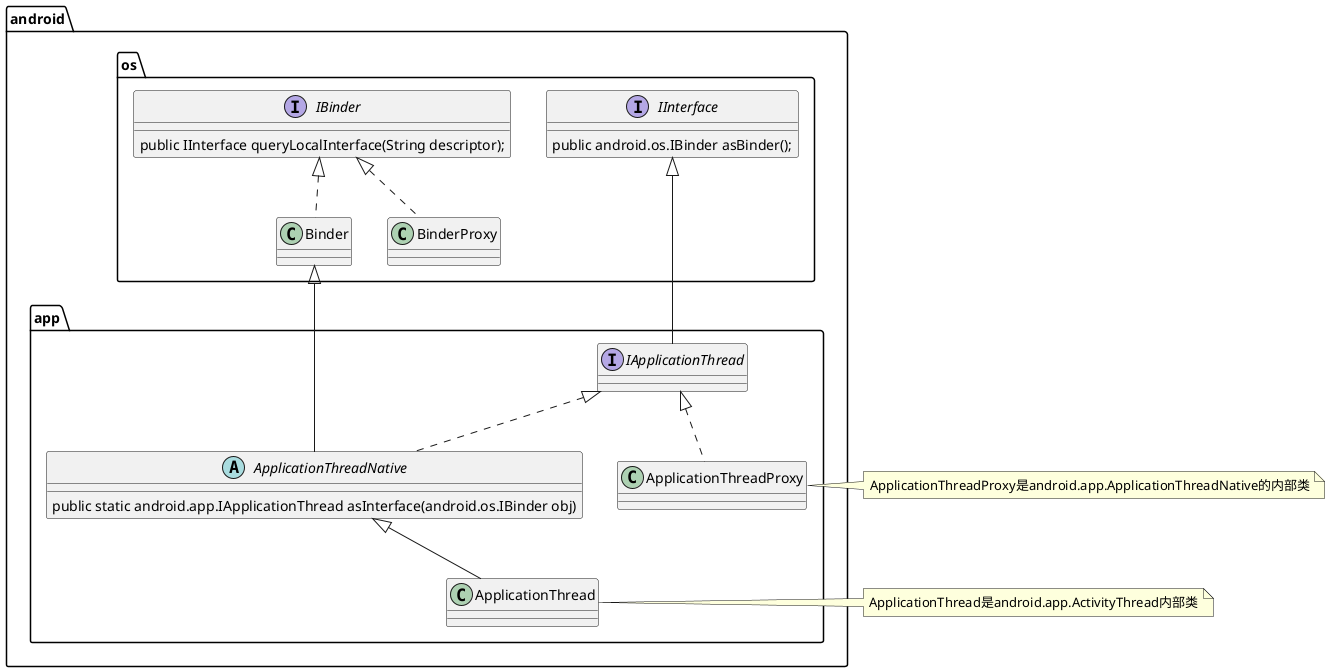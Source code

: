 @startuml

interface android.os.IBinder {
    public IInterface queryLocalInterface(String descriptor);
}
class android.os.Binder
interface android.os.IInterface {
    public android.os.IBinder asBinder();
}
interface android.app.IApplicationThread {

}
abstract android.app.ApplicationThreadNative {
    public static android.app.IApplicationThread asInterface(android.os.IBinder obj)
}
class android.app.ApplicationThreadProxy
note right: ApplicationThreadProxy是android.app.ApplicationThreadNative的内部类
android.os.IBinder <|.. android.os.Binder
android.os.IBinder <|.. android.os.BinderProxy
android.os.IInterface <|--- android.app.IApplicationThread
android.os.Binder <|-- android.app.ApplicationThreadNative
android.app.IApplicationThread <|.. android.app.ApplicationThreadNative
android.app.IApplicationThread <|.. android.app.ApplicationThreadProxy
android.app.ApplicationThreadNative <|-- android.app.ApplicationThread

note right: ApplicationThread是android.app.ActivityThread内部类

@enduml